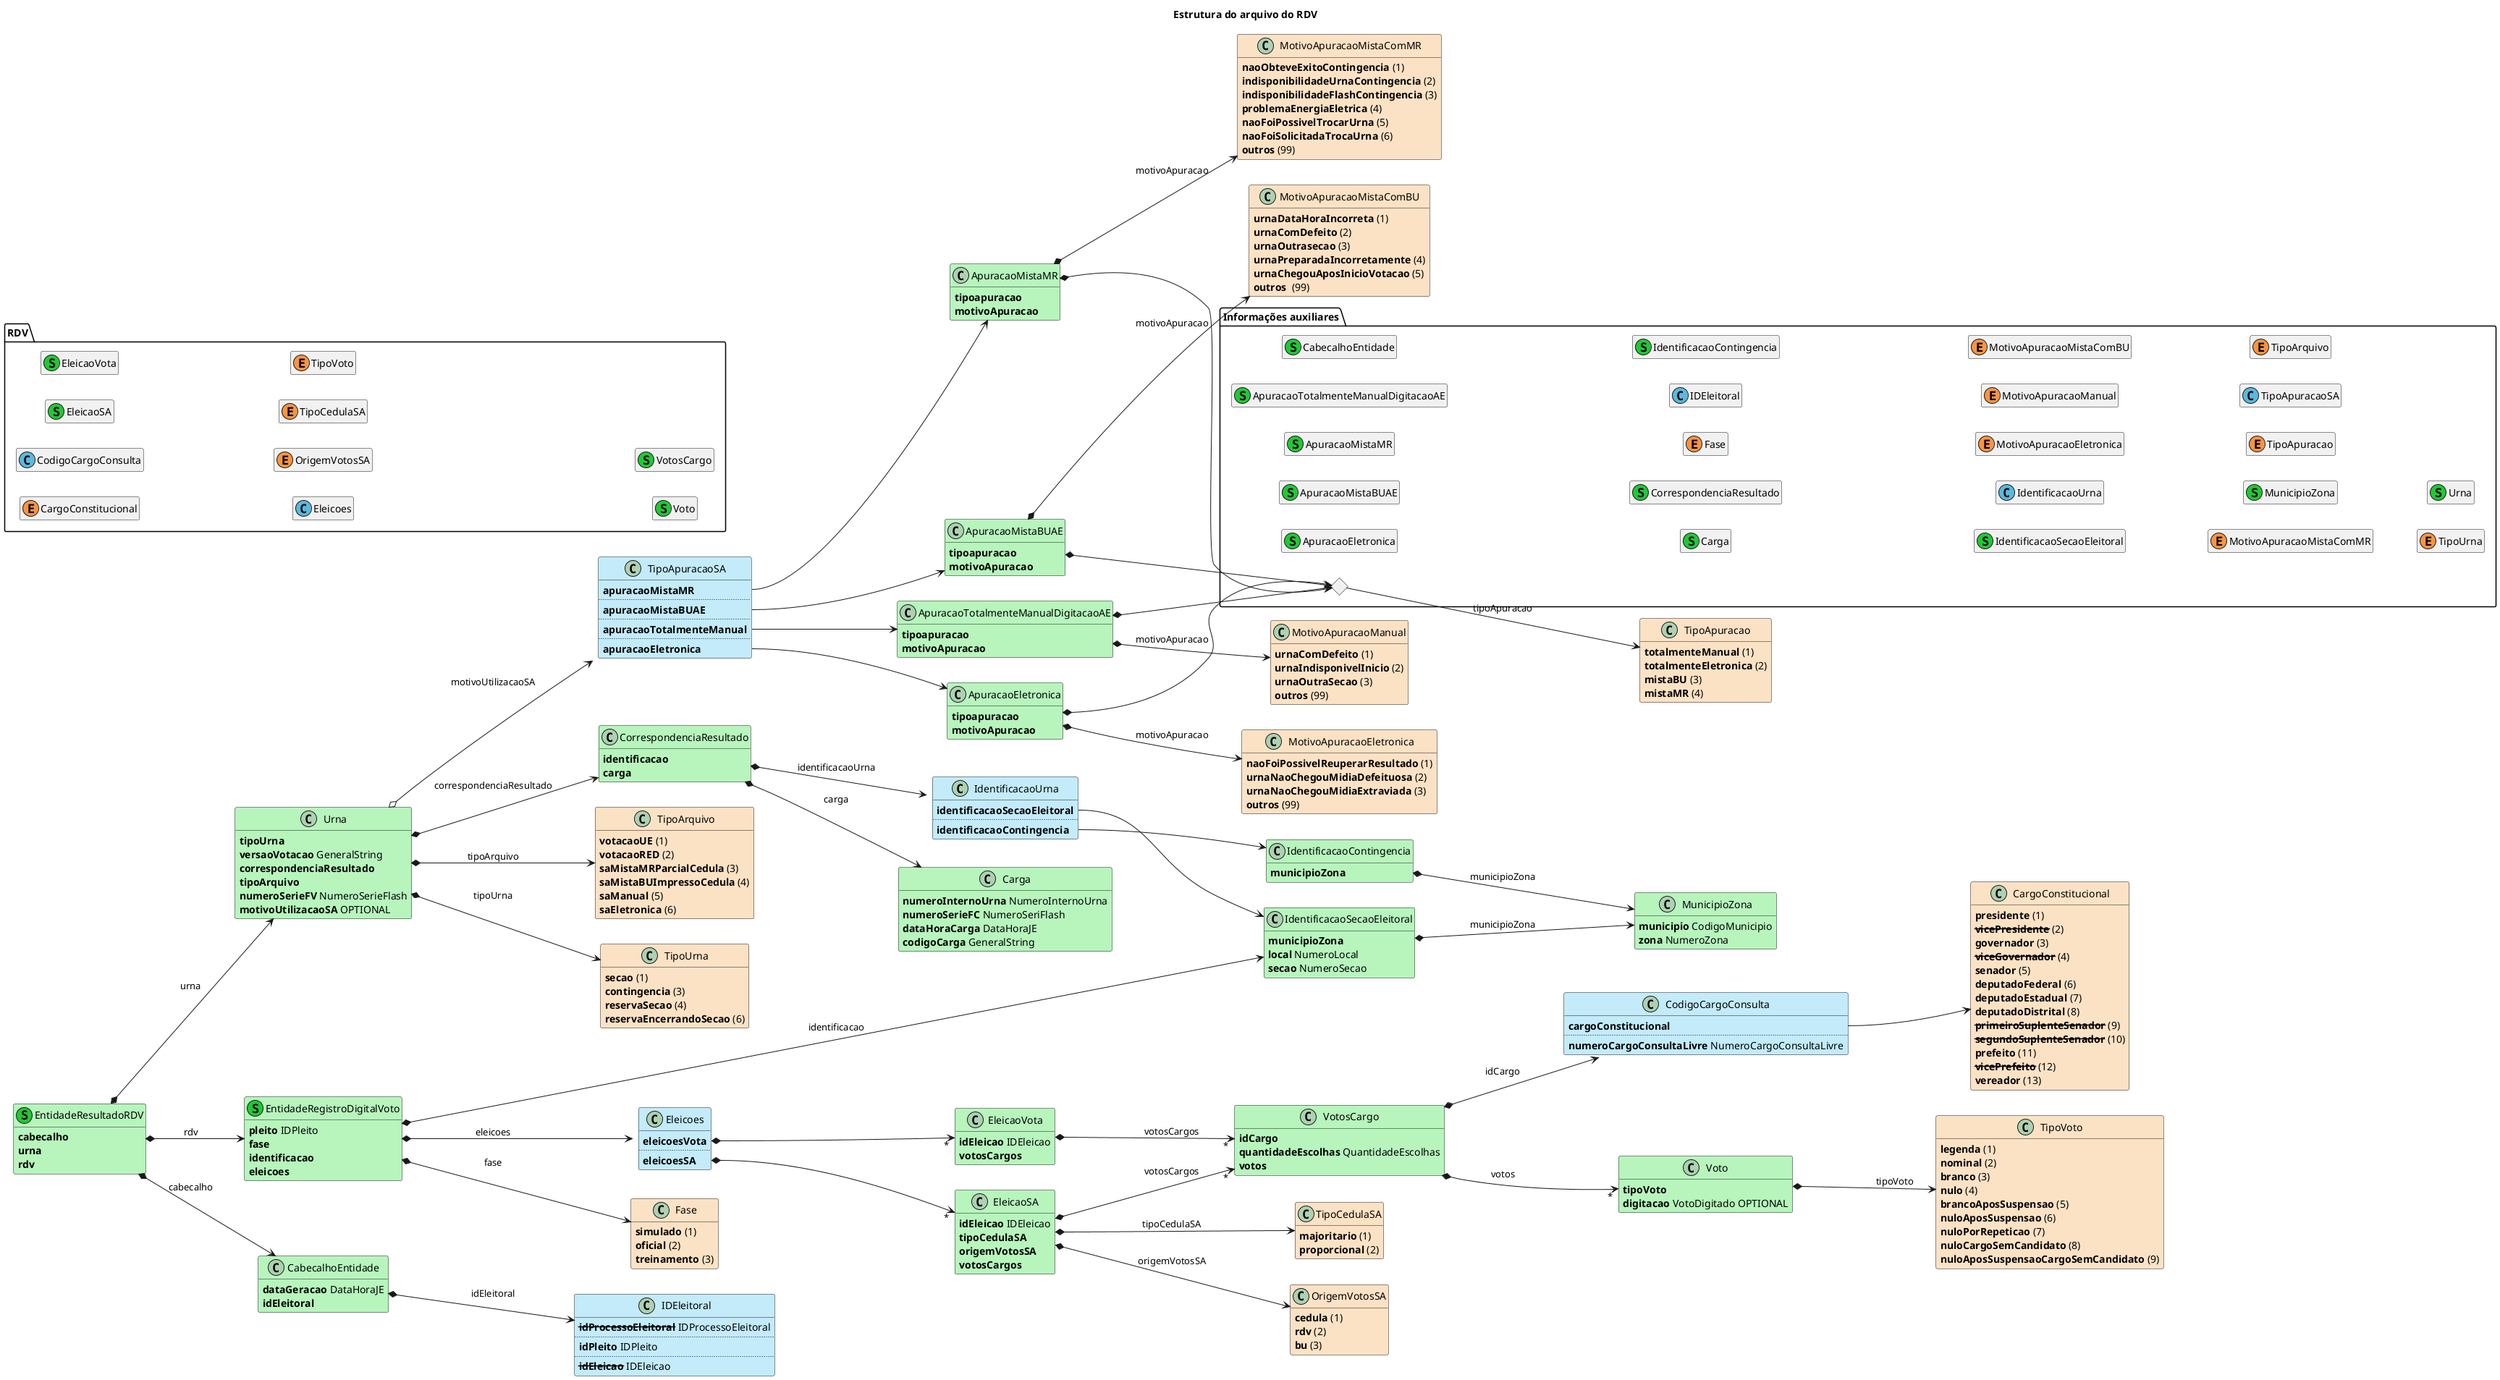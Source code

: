 @startuml

Title "Estrutura do arquivo do RDV"

left to right direction

hide empty members

!define aenum       #fa9441
!define choice      #59b9de
!define sequence    #21c834
!define tipo        #c39deb
!define aenum_b     #fce2c5
!define choice_b    #c3ebfa
!define sequence_b  #b7f5bd
!define tipo_b      #ede3ff

class EntidadeResultadoRDV                  << (S, sequence) >>
class EntidadeRegistroDigitalVoto           << (S, sequence) >>

package Informacoes as "Informações auxiliares" {
    class ApuracaoEletronica                    << (S, sequence) >>
    class ApuracaoMistaBUAE                     << (S, sequence) >>
    class ApuracaoMistaMR                       << (S, sequence) >>
    class ApuracaoTotalmenteManualDigitacaoAE   << (S, sequence) >>
    class CabecalhoEntidade                     << (S, sequence) >>
    class Carga                                 << (S, sequence) >>
    class CorrespondenciaResultado              << (S, sequence) >>
    class Fase                                  << (E, aenum) >>
    class IDEleitoral                           << (C, choice) >>
    class IdentificacaoContingencia             << (S, sequence) >>
    class IdentificacaoSecaoEleitoral           << (S, sequence) >>
    class IdentificacaoUrna                     << (C, choice) >>
    class MotivoApuracaoEletronica              << (E, aenum) >>
    class MotivoApuracaoManual                  << (E, aenum) >>
    class MotivoApuracaoMistaComBU              << (E, aenum) >>
    class MotivoApuracaoMistaComMR              << (E, aenum) >>
    class MunicipioZona                         << (S, sequence) >>
    class TipoApuracao                          << (E, aenum) >>
    class TipoApuracaoSA                        << (C, choice) >>
    class TipoArquivo                           << (E, aenum) >>
    class TipoUrna                              << (E, aenum) >>
    class Urna                                  << (S, sequence) >>
    <> TipoApuracao_diamond
}

package RDV {
    class CargoConstitucional                   << (E, aenum) >>
    class CodigoCargoConsulta                   << (C, choice) >>
    class EleicaoSA                             << (S, sequence) >>
    class EleicaoVota                           << (S, sequence) >>
    class Eleicoes                              << (C, choice) >>
    class OrigemVotosSA                         << (E, aenum) >>
    class TipoCedulaSA                          << (E, aenum) >>
    class TipoVoto                              << (E, aenum) >>
    class Voto                                  << (S, sequence) >>
    class VotosCargo                            << (S, sequence) >>
}

' Detalhes das entidades

class ApuracaoEletronica sequence_b {
    **tipoapuracao**
    **motivoApuracao**
}

class ApuracaoMistaBUAE sequence_b {
    **tipoapuracao**
    **motivoApuracao**
}

class ApuracaoMistaMR sequence_b {
    **tipoapuracao**
    **motivoApuracao**
}

class ApuracaoTotalmenteManualDigitacaoAE sequence_b {
    **tipoapuracao**
    **motivoApuracao**
}

class CabecalhoEntidade sequence_b {
    **dataGeracao** DataHoraJE
    **idEleitoral**
}

class Carga sequence_b {
    **numeroInternoUrna** NumeroInternoUrna
    **numeroSerieFC** NumeroSeriFlash
    **dataHoraCarga** DataHoraJE
    **codigoCarga** GeneralString
}

class CargoConstitucional aenum_b {
    **presidente** (1)
    --**vicePresidente**-- (2)
    **governador** (3)
    --**viceGovernador**-- (4)
    **senador** (5)
    **deputadoFederal** (6)
    **deputadoEstadual** (7)
    **deputadoDistrital** (8)
    --**primeiroSuplenteSenador**-- (9)
    --**segundoSuplenteSenador**-- (10)
    **prefeito** (11)
    --**vicePrefeito**-- (12)
    **vereador** (13)
}

class CodigoCargoConsulta choice_b {
    **cargoConstitucional**
    ..
    **numeroCargoConsultaLivre** NumeroCargoConsultaLivre
}

class CorrespondenciaResultado sequence_b {
    **identificacao**
    **carga**
}

class EleicaoSA sequence_b {
    **idEleicao** IDEleicao
    **tipoCedulaSA**
    **origemVotosSA**
    **votosCargos**
}

class EleicaoVota sequence_b {
    **idEleicao** IDEleicao
    **votosCargos**
}

class Eleicoes choice_b {
    **eleicoesVota**
    ..
    **eleicoesSA**
}

class EntidadeRegistroDigitalVoto sequence_b {
    **pleito** IDPleito
    **fase**
    **identificacao**
    **eleicoes**
}

class EntidadeResultadoRDV sequence_b {
    **cabecalho**
    **urna**
    **rdv**
}

class Fase aenum_b {
    **simulado** (1)
    **oficial** (2)
    **treinamento** (3)
}

class IDEleitoral choice_b {
    --**idProcessoEleitoral**-- IDProcessoEleitoral
    ..
    **idPleito** IDPleito
    ..
    --**idEleicao**-- IDEleicao
}

class IdentificacaoContingencia sequence_b {
    **municipioZona**
}

class IdentificacaoSecaoEleitoral sequence_b {
    **municipioZona**
    **local** NumeroLocal
    **secao** NumeroSecao
}

class IdentificacaoUrna choice_b {
    **identificacaoSecaoEleitoral**
    ..
    **identificacaoContingencia**
}

class MotivoApuracaoEletronica aenum_b {
    **naoFoiPossivelReuperarResultado** (1)
    **urnaNaoChegouMidiaDefeituosa** (2)
    **urnaNaoChegouMidiaExtraviada** (3)
    **outros** (99)
}

class MotivoApuracaoManual aenum_b {
   **urnaComDefeito** (1)
   **urnaIndisponivelInicio** (2)
   **urnaOutraSecao** (3)
   **outros** (99)
}

class MotivoApuracaoMistaComBU aenum_b {
    **urnaDataHoraIncorreta** (1)
    **urnaComDefeito** (2)
    **urnaOutrasecao** (3)
    **urnaPreparadaIncorretamente** (4)
    **urnaChegouAposInicioVotacao** (5)
    **outros**  (99)
}

class MotivoApuracaoMistaComMR aenum_b {
   **naoObteveExitoContingencia** (1)
   **indisponibilidadeUrnaContingencia** (2)
   **indisponibilidadeFlashContingencia** (3)
   **problemaEnergiaEletrica** (4)
   **naoFoiPossivelTrocarUrna** (5)
   **naoFoiSolicitadaTrocaUrna** (6)
   **outros** (99)
}

class MunicipioZona sequence_b {
    **municipio** CodigoMunicipio
    **zona** NumeroZona
}

class OrigemVotosSA aenum_b {
    **cedula** (1)
    **rdv** (2)
    **bu** (3)
}

class TipoApuracao aenum_b {
    **totalmenteManual** (1)
    **totalmenteEletronica** (2)
    **mistaBU** (3)
    **mistaMR** (4)
}

class TipoApuracaoSA choice_b {
    **apuracaoMistaMR**
    ..
    **apuracaoMistaBUAE**
    ..
    **apuracaoTotalmenteManual**
    ..
    **apuracaoEletronica**
}

class TipoArquivo aenum_b {
    **votacaoUE** (1)
    **votacaoRED** (2)
    **saMistaMRParcialCedula** (3)
    **saMistaBUImpressoCedula** (4)
    **saManual** (5)
    **saEletronica** (6)
}

class TipoUrna aenum_b {
    **secao** (1)
    **contingencia** (3)
    **reservaSecao** (4)
    **reservaEncerrandoSecao** (6)
}

class TipoCedulaSA aenum_b {
    **majoritario** (1)
    **proporcional** (2)
}

class TipoVoto aenum_b {
    **legenda** (1)
    **nominal** (2)
    **branco** (3)
    **nulo** (4)
    **brancoAposSuspensao** (5)
    **nuloAposSuspensao** (6)
    **nuloPorRepeticao** (7)
    **nuloCargoSemCandidato** (8)
    **nuloAposSuspensaoCargoSemCandidato** (9)
}

class Urna sequence_b {
    **tipoUrna**
    **versaoVotacao** GeneralString
    **correspondenciaResultado**
    **tipoArquivo**
    **numeroSerieFV** NumeroSerieFlash
    **motivoUtilizacaoSA** OPTIONAL
}

class Voto sequence_b {
    **tipoVoto**
    **digitacao** VotoDigitado OPTIONAL
}

class VotosCargo sequence_b {
    **idCargo**
    **quantidadeEscolhas** QuantidadeEscolhas
    **votos**
}

ApuracaoEletronica *--> MotivoApuracaoEletronica: motivoApuracao
ApuracaoEletronica *--> TipoApuracao_diamond
ApuracaoMistaBUAE *--> MotivoApuracaoMistaComBU: motivoApuracao
ApuracaoMistaBUAE *--> TipoApuracao_diamond
ApuracaoMistaMR *--> MotivoApuracaoMistaComMR: motivoApuracao
ApuracaoMistaMR *--> TipoApuracao_diamond
ApuracaoTotalmenteManualDigitacaoAE *--> MotivoApuracaoManual: motivoApuracao
ApuracaoTotalmenteManualDigitacaoAE *--> TipoApuracao_diamond
TipoApuracao_diamond --> TipoApuracao: tipoApuracao

CabecalhoEntidade *--> IDEleitoral: idEleitoral

CodigoCargoConsulta::cargoConstitucional --> CargoConstitucional

CorrespondenciaResultado *--> IdentificacaoUrna: identificacaoUrna
CorrespondenciaResultado *--> Carga: carga

EleicaoSA *--> TipoCedulaSA: tipoCedulaSA
EleicaoSA *--> OrigemVotosSA: origemVotosSA
EleicaoSA *-->"*" VotosCargo: votosCargos

EleicaoVota *-->"*" VotosCargo: votosCargos

Eleicoes::eleicoesVota *-->"*" EleicaoVota
Eleicoes::eleicoesSA *-->"*" EleicaoSA

EntidadeRegistroDigitalVoto *--> Fase: fase
EntidadeRegistroDigitalVoto *--> IdentificacaoSecaoEleitoral: identificacao
EntidadeRegistroDigitalVoto *--> Eleicoes: eleicoes

EntidadeResultadoRDV *--> CabecalhoEntidade: cabecalho
EntidadeResultadoRDV *--> Urna: urna
EntidadeResultadoRDV *--> EntidadeRegistroDigitalVoto: rdv

IdentificacaoContingencia *--> MunicipioZona: municipioZona

IdentificacaoSecaoEleitoral *--> MunicipioZona: municipioZona

IdentificacaoUrna::identificacaoSecaoEleitoral --> IdentificacaoSecaoEleitoral
IdentificacaoUrna::identificacaoContingencia --> IdentificacaoContingencia

TipoApuracaoSA::apuracaoEletronica --> ApuracaoEletronica
TipoApuracaoSA::apuracaoMistaBUAE --> ApuracaoMistaBUAE
TipoApuracaoSA::apuracaoMistaMR --> ApuracaoMistaMR
TipoApuracaoSA::apuracaoTotalmenteManual --> ApuracaoTotalmenteManualDigitacaoAE

Urna *--> TipoUrna: tipoUrna
Urna *--> CorrespondenciaResultado: correspondenciaResultado
Urna *--> TipoArquivo: tipoArquivo
Urna o--> TipoApuracaoSA: motivoUtilizacaoSA

Voto *--> TipoVoto: tipoVoto

VotosCargo *-->"*" Voto: votos
VotosCargo *--> CodigoCargoConsulta: idCargo

@enduml

